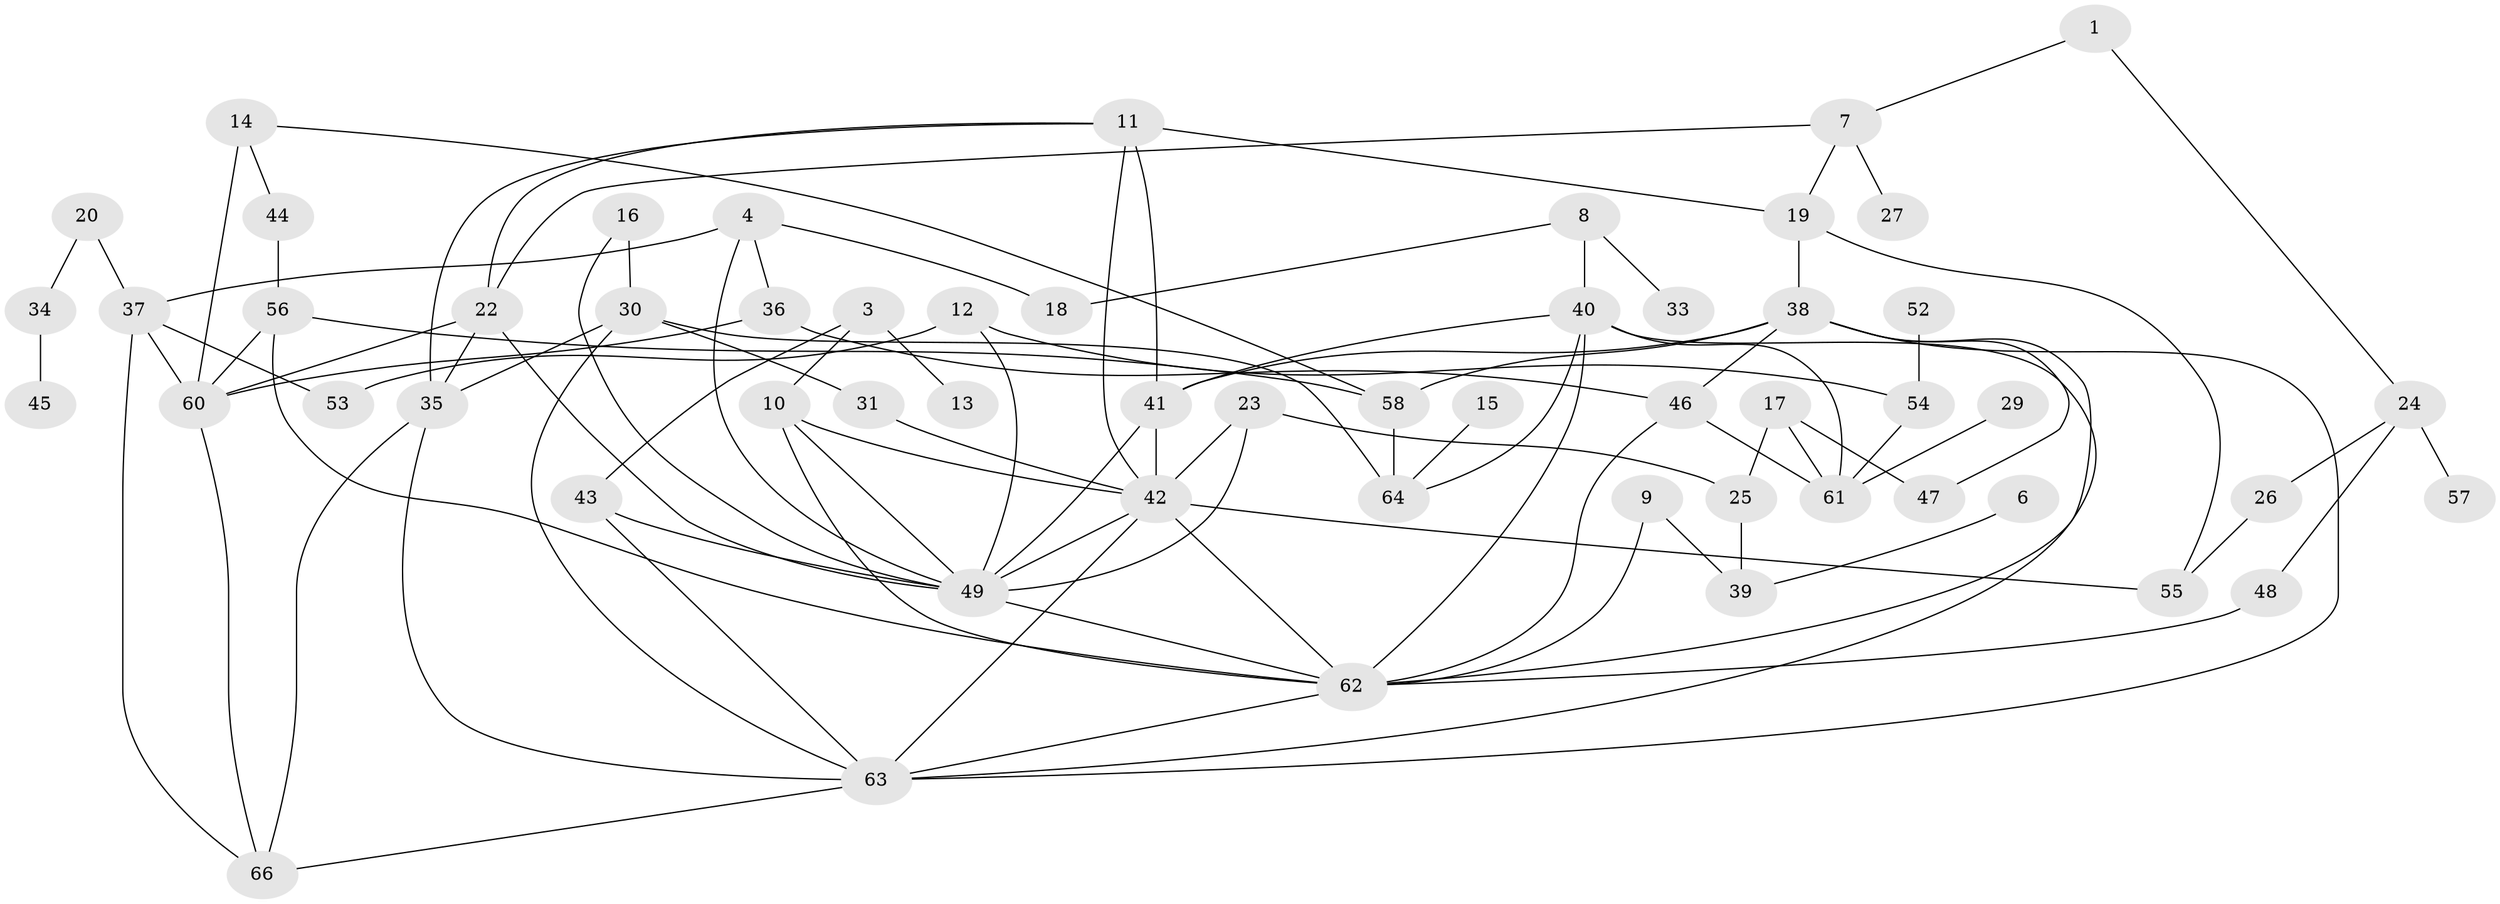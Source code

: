 // original degree distribution, {3: 0.21374045801526717, 2: 0.3053435114503817, 6: 0.04580152671755725, 0: 0.05343511450381679, 4: 0.15267175572519084, 1: 0.16030534351145037, 5: 0.061068702290076333, 7: 0.007633587786259542}
// Generated by graph-tools (version 1.1) at 2025/00/03/09/25 03:00:45]
// undirected, 57 vertices, 100 edges
graph export_dot {
graph [start="1"]
  node [color=gray90,style=filled];
  1;
  3;
  4;
  6;
  7;
  8;
  9;
  10;
  11;
  12;
  13;
  14;
  15;
  16;
  17;
  18;
  19;
  20;
  22;
  23;
  24;
  25;
  26;
  27;
  29;
  30;
  31;
  33;
  34;
  35;
  36;
  37;
  38;
  39;
  40;
  41;
  42;
  43;
  44;
  45;
  46;
  47;
  48;
  49;
  52;
  53;
  54;
  55;
  56;
  57;
  58;
  60;
  61;
  62;
  63;
  64;
  66;
  1 -- 7 [weight=1.0];
  1 -- 24 [weight=1.0];
  3 -- 10 [weight=1.0];
  3 -- 13 [weight=1.0];
  3 -- 43 [weight=1.0];
  4 -- 18 [weight=1.0];
  4 -- 36 [weight=1.0];
  4 -- 37 [weight=1.0];
  4 -- 49 [weight=1.0];
  6 -- 39 [weight=1.0];
  7 -- 19 [weight=1.0];
  7 -- 22 [weight=1.0];
  7 -- 27 [weight=1.0];
  8 -- 18 [weight=1.0];
  8 -- 33 [weight=1.0];
  8 -- 40 [weight=1.0];
  9 -- 39 [weight=1.0];
  9 -- 62 [weight=1.0];
  10 -- 42 [weight=1.0];
  10 -- 49 [weight=1.0];
  10 -- 62 [weight=1.0];
  11 -- 19 [weight=1.0];
  11 -- 22 [weight=1.0];
  11 -- 35 [weight=1.0];
  11 -- 41 [weight=1.0];
  11 -- 42 [weight=1.0];
  12 -- 49 [weight=1.0];
  12 -- 53 [weight=1.0];
  12 -- 54 [weight=1.0];
  14 -- 44 [weight=1.0];
  14 -- 58 [weight=1.0];
  14 -- 60 [weight=2.0];
  15 -- 64 [weight=1.0];
  16 -- 30 [weight=1.0];
  16 -- 49 [weight=1.0];
  17 -- 25 [weight=1.0];
  17 -- 47 [weight=1.0];
  17 -- 61 [weight=1.0];
  19 -- 38 [weight=1.0];
  19 -- 55 [weight=1.0];
  20 -- 34 [weight=1.0];
  20 -- 37 [weight=1.0];
  22 -- 35 [weight=1.0];
  22 -- 49 [weight=1.0];
  22 -- 60 [weight=1.0];
  23 -- 25 [weight=1.0];
  23 -- 42 [weight=1.0];
  23 -- 49 [weight=1.0];
  24 -- 26 [weight=1.0];
  24 -- 48 [weight=1.0];
  24 -- 57 [weight=2.0];
  25 -- 39 [weight=1.0];
  26 -- 55 [weight=1.0];
  29 -- 61 [weight=1.0];
  30 -- 31 [weight=1.0];
  30 -- 35 [weight=1.0];
  30 -- 63 [weight=1.0];
  30 -- 64 [weight=2.0];
  31 -- 42 [weight=1.0];
  34 -- 45 [weight=1.0];
  35 -- 63 [weight=1.0];
  35 -- 66 [weight=1.0];
  36 -- 46 [weight=1.0];
  36 -- 60 [weight=1.0];
  37 -- 53 [weight=1.0];
  37 -- 60 [weight=1.0];
  37 -- 66 [weight=1.0];
  38 -- 41 [weight=1.0];
  38 -- 46 [weight=1.0];
  38 -- 47 [weight=1.0];
  38 -- 58 [weight=1.0];
  38 -- 62 [weight=1.0];
  38 -- 63 [weight=1.0];
  40 -- 41 [weight=1.0];
  40 -- 61 [weight=1.0];
  40 -- 62 [weight=1.0];
  40 -- 63 [weight=1.0];
  40 -- 64 [weight=1.0];
  41 -- 42 [weight=1.0];
  41 -- 49 [weight=1.0];
  42 -- 49 [weight=1.0];
  42 -- 55 [weight=1.0];
  42 -- 62 [weight=1.0];
  42 -- 63 [weight=1.0];
  43 -- 49 [weight=1.0];
  43 -- 63 [weight=1.0];
  44 -- 56 [weight=1.0];
  46 -- 61 [weight=1.0];
  46 -- 62 [weight=1.0];
  48 -- 62 [weight=1.0];
  49 -- 62 [weight=1.0];
  52 -- 54 [weight=1.0];
  54 -- 61 [weight=1.0];
  56 -- 58 [weight=1.0];
  56 -- 60 [weight=1.0];
  56 -- 62 [weight=1.0];
  58 -- 64 [weight=3.0];
  60 -- 66 [weight=1.0];
  62 -- 63 [weight=1.0];
  63 -- 66 [weight=1.0];
}
